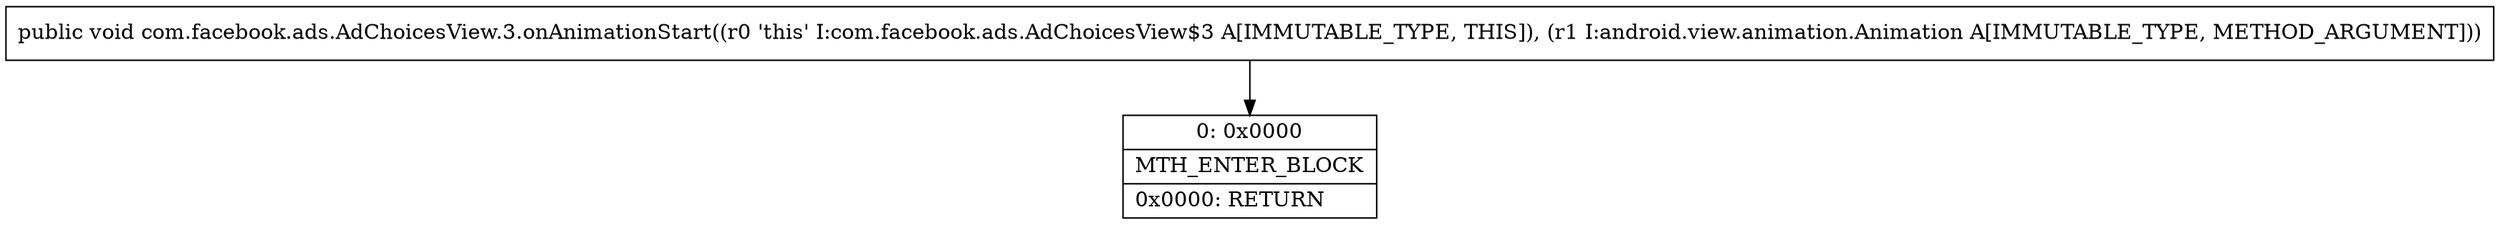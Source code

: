 digraph "CFG forcom.facebook.ads.AdChoicesView.3.onAnimationStart(Landroid\/view\/animation\/Animation;)V" {
Node_0 [shape=record,label="{0\:\ 0x0000|MTH_ENTER_BLOCK\l|0x0000: RETURN   \l}"];
MethodNode[shape=record,label="{public void com.facebook.ads.AdChoicesView.3.onAnimationStart((r0 'this' I:com.facebook.ads.AdChoicesView$3 A[IMMUTABLE_TYPE, THIS]), (r1 I:android.view.animation.Animation A[IMMUTABLE_TYPE, METHOD_ARGUMENT])) }"];
MethodNode -> Node_0;
}

